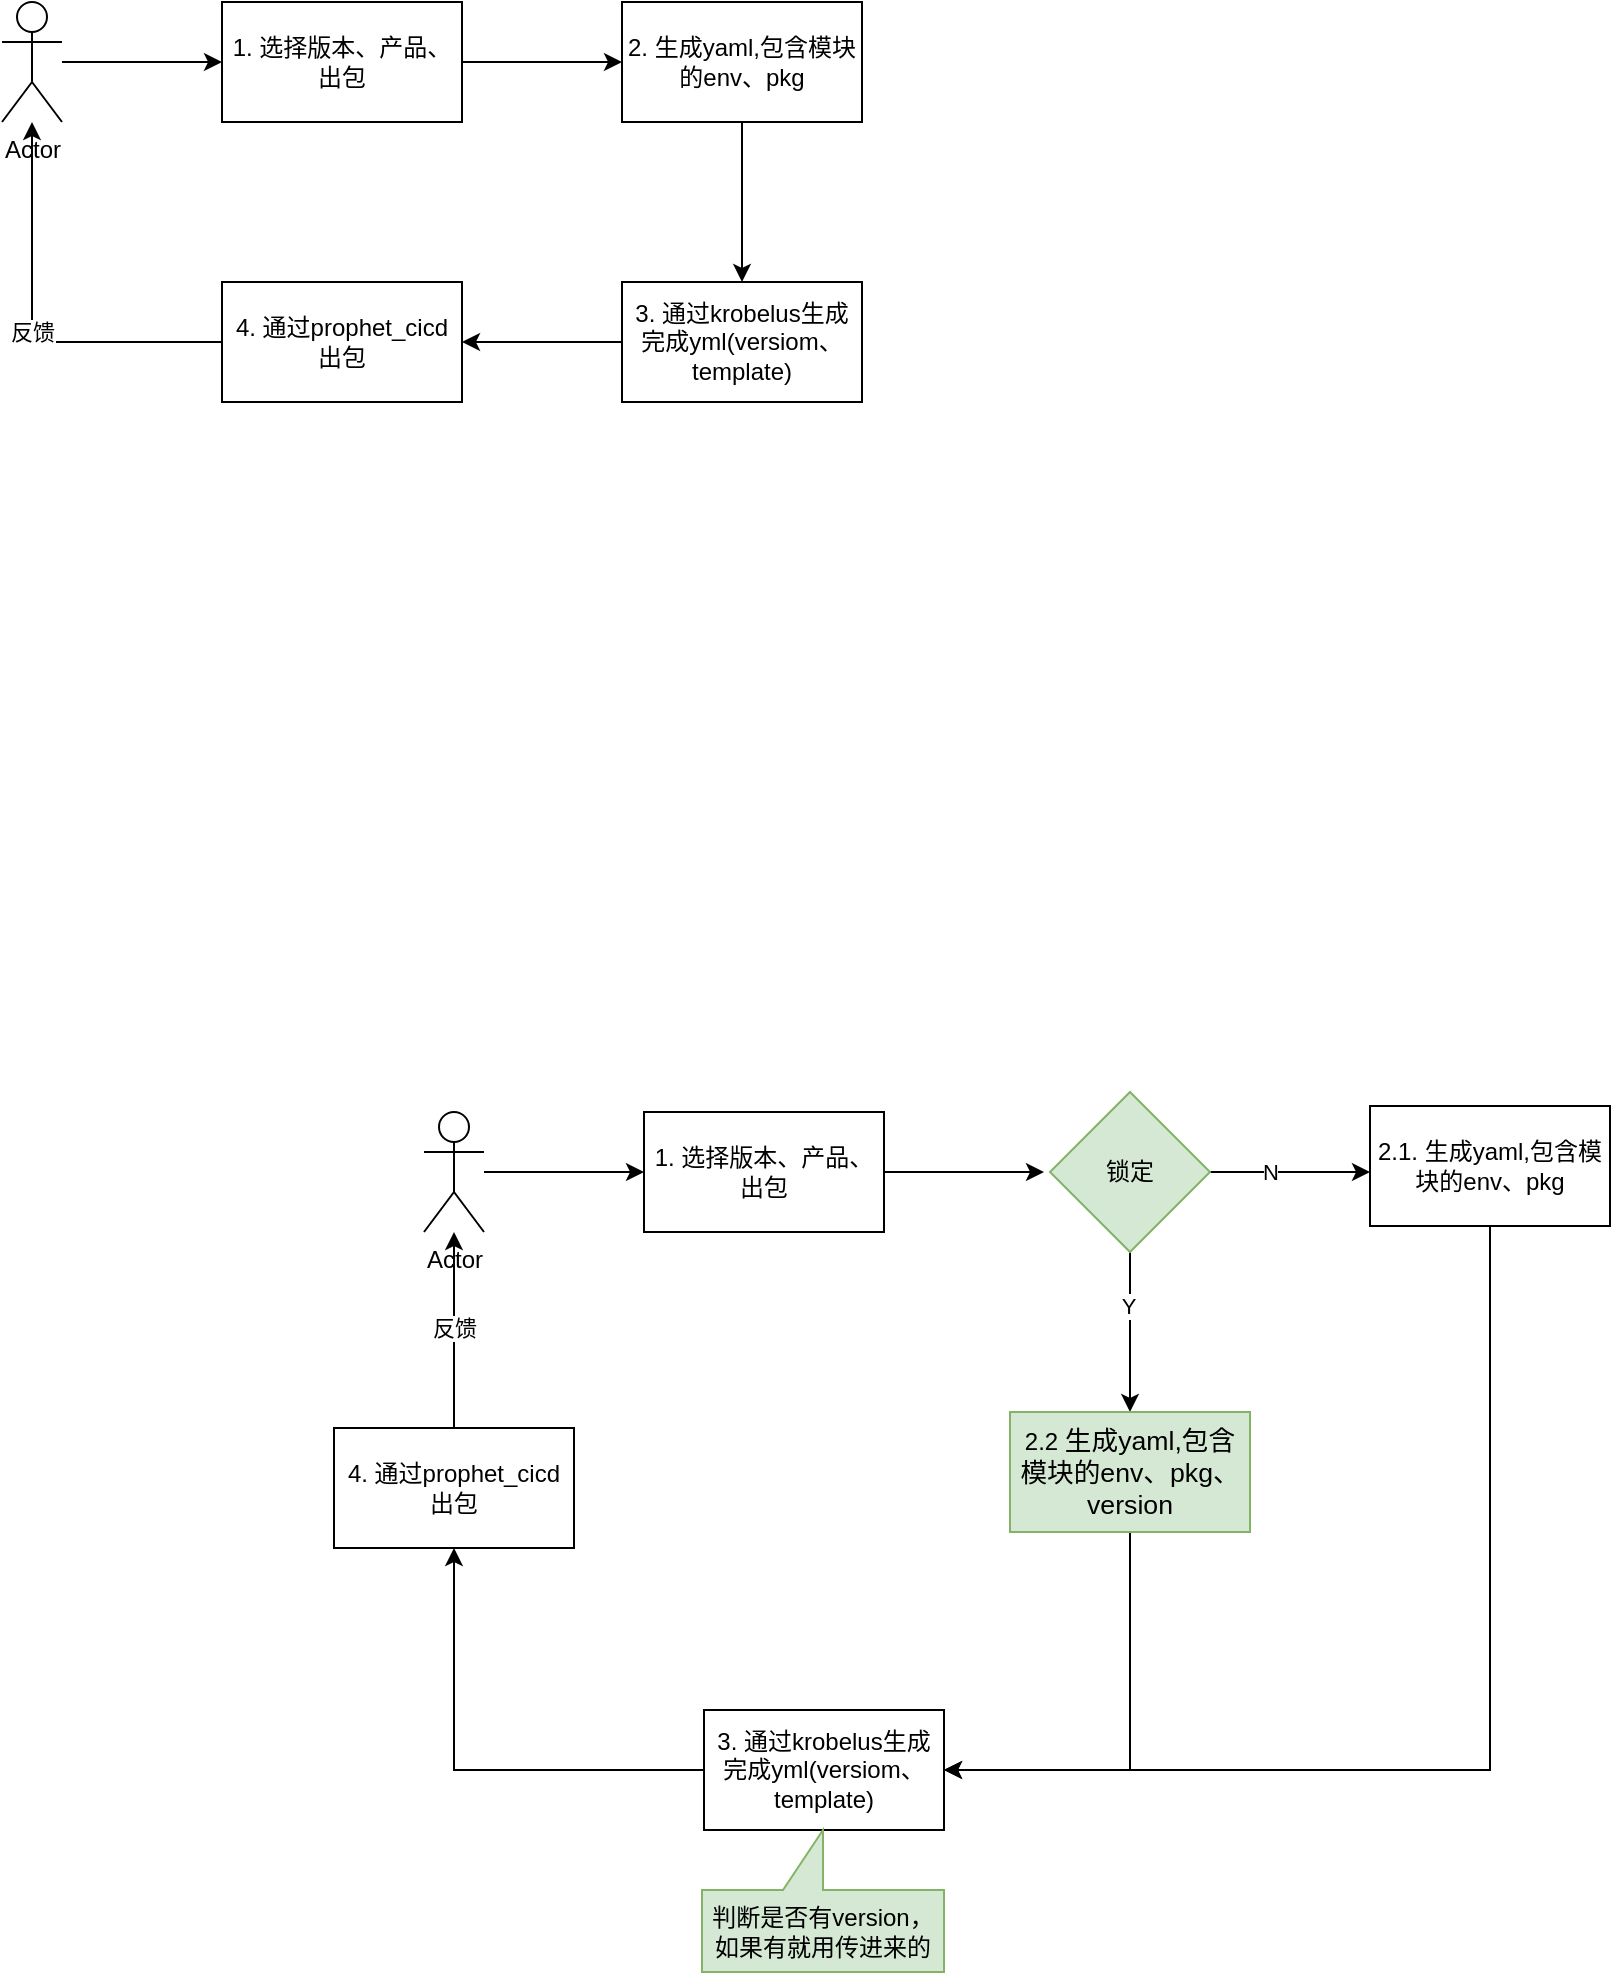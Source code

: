 <mxfile version="13.1.12" type="github">
  <diagram id="g7SANS_dqpfxIYA6omLV" name="第 1 页">
    <mxGraphModel dx="885" dy="562" grid="0" gridSize="10" guides="1" tooltips="1" connect="1" arrows="1" fold="1" page="0" pageScale="1" pageWidth="827" pageHeight="1169" math="0" shadow="0">
      <root>
        <mxCell id="0" />
        <mxCell id="1" parent="0" />
        <mxCell id="fOpxuhup4ot545M9HLos-3" value="" style="edgeStyle=orthogonalEdgeStyle;rounded=0;orthogonalLoop=1;jettySize=auto;html=1;" edge="1" parent="1" source="fOpxuhup4ot545M9HLos-1">
          <mxGeometry relative="1" as="geometry">
            <mxPoint x="200" y="170" as="targetPoint" />
          </mxGeometry>
        </mxCell>
        <mxCell id="fOpxuhup4ot545M9HLos-1" value="Actor" style="shape=umlActor;verticalLabelPosition=bottom;labelBackgroundColor=#ffffff;verticalAlign=top;html=1;outlineConnect=0;" vertex="1" parent="1">
          <mxGeometry x="90" y="140" width="30" height="60" as="geometry" />
        </mxCell>
        <mxCell id="fOpxuhup4ot545M9HLos-6" value="" style="edgeStyle=orthogonalEdgeStyle;rounded=0;orthogonalLoop=1;jettySize=auto;html=1;" edge="1" parent="1" source="fOpxuhup4ot545M9HLos-4" target="fOpxuhup4ot545M9HLos-5">
          <mxGeometry relative="1" as="geometry" />
        </mxCell>
        <mxCell id="fOpxuhup4ot545M9HLos-4" value="1. 选择版本、产品、出包" style="rounded=0;whiteSpace=wrap;html=1;" vertex="1" parent="1">
          <mxGeometry x="200" y="140" width="120" height="60" as="geometry" />
        </mxCell>
        <mxCell id="fOpxuhup4ot545M9HLos-8" value="" style="edgeStyle=orthogonalEdgeStyle;rounded=0;orthogonalLoop=1;jettySize=auto;html=1;" edge="1" parent="1" source="fOpxuhup4ot545M9HLos-5" target="fOpxuhup4ot545M9HLos-7">
          <mxGeometry relative="1" as="geometry" />
        </mxCell>
        <mxCell id="fOpxuhup4ot545M9HLos-5" value="2. 生成yaml,包含模块的env、pkg" style="rounded=0;whiteSpace=wrap;html=1;" vertex="1" parent="1">
          <mxGeometry x="400" y="140" width="120" height="60" as="geometry" />
        </mxCell>
        <mxCell id="fOpxuhup4ot545M9HLos-10" value="" style="edgeStyle=orthogonalEdgeStyle;rounded=0;orthogonalLoop=1;jettySize=auto;html=1;" edge="1" parent="1" source="fOpxuhup4ot545M9HLos-7" target="fOpxuhup4ot545M9HLos-9">
          <mxGeometry relative="1" as="geometry" />
        </mxCell>
        <mxCell id="fOpxuhup4ot545M9HLos-7" value="3. 通过krobelus生成完成yml(versiom、template)" style="rounded=0;whiteSpace=wrap;html=1;" vertex="1" parent="1">
          <mxGeometry x="400" y="280" width="120" height="60" as="geometry" />
        </mxCell>
        <mxCell id="fOpxuhup4ot545M9HLos-11" style="edgeStyle=orthogonalEdgeStyle;rounded=0;orthogonalLoop=1;jettySize=auto;html=1;" edge="1" parent="1" source="fOpxuhup4ot545M9HLos-9" target="fOpxuhup4ot545M9HLos-1">
          <mxGeometry relative="1" as="geometry" />
        </mxCell>
        <mxCell id="fOpxuhup4ot545M9HLos-12" value="反馈" style="edgeLabel;html=1;align=center;verticalAlign=middle;resizable=0;points=[];" vertex="1" connectable="0" parent="fOpxuhup4ot545M9HLos-11">
          <mxGeometry x="-0.074" y="-5" relative="1" as="geometry">
            <mxPoint x="-5" y="-5" as="offset" />
          </mxGeometry>
        </mxCell>
        <mxCell id="fOpxuhup4ot545M9HLos-9" value="4. 通过prophet_cicd出包" style="rounded=0;whiteSpace=wrap;html=1;" vertex="1" parent="1">
          <mxGeometry x="200" y="280" width="120" height="60" as="geometry" />
        </mxCell>
        <mxCell id="fOpxuhup4ot545M9HLos-15" value="" style="edgeStyle=orthogonalEdgeStyle;rounded=0;orthogonalLoop=1;jettySize=auto;html=1;" edge="1" source="fOpxuhup4ot545M9HLos-16" parent="1">
          <mxGeometry relative="1" as="geometry">
            <mxPoint x="411" y="725" as="targetPoint" />
          </mxGeometry>
        </mxCell>
        <mxCell id="fOpxuhup4ot545M9HLos-16" value="Actor" style="shape=umlActor;verticalLabelPosition=bottom;labelBackgroundColor=#ffffff;verticalAlign=top;html=1;outlineConnect=0;" vertex="1" parent="1">
          <mxGeometry x="301" y="695" width="30" height="60" as="geometry" />
        </mxCell>
        <mxCell id="fOpxuhup4ot545M9HLos-28" value="" style="edgeStyle=orthogonalEdgeStyle;rounded=0;orthogonalLoop=1;jettySize=auto;html=1;" edge="1" parent="1" source="fOpxuhup4ot545M9HLos-18">
          <mxGeometry relative="1" as="geometry">
            <mxPoint x="611" y="725" as="targetPoint" />
          </mxGeometry>
        </mxCell>
        <mxCell id="fOpxuhup4ot545M9HLos-18" value="1. 选择版本、产品、出包" style="rounded=0;whiteSpace=wrap;html=1;" vertex="1" parent="1">
          <mxGeometry x="411" y="695" width="120" height="60" as="geometry" />
        </mxCell>
        <mxCell id="fOpxuhup4ot545M9HLos-39" style="edgeStyle=orthogonalEdgeStyle;rounded=0;orthogonalLoop=1;jettySize=auto;html=1;entryX=1;entryY=0.5;entryDx=0;entryDy=0;" edge="1" parent="1" source="fOpxuhup4ot545M9HLos-20" target="fOpxuhup4ot545M9HLos-22">
          <mxGeometry relative="1" as="geometry">
            <Array as="points">
              <mxPoint x="834" y="1024" />
            </Array>
          </mxGeometry>
        </mxCell>
        <mxCell id="fOpxuhup4ot545M9HLos-20" value="2.1. 生成yaml,包含模块的env、pkg" style="rounded=0;whiteSpace=wrap;html=1;" vertex="1" parent="1">
          <mxGeometry x="774" y="692" width="120" height="60" as="geometry" />
        </mxCell>
        <mxCell id="fOpxuhup4ot545M9HLos-21" value="" style="edgeStyle=orthogonalEdgeStyle;rounded=0;orthogonalLoop=1;jettySize=auto;html=1;" edge="1" source="fOpxuhup4ot545M9HLos-22" target="fOpxuhup4ot545M9HLos-25" parent="1">
          <mxGeometry relative="1" as="geometry" />
        </mxCell>
        <mxCell id="fOpxuhup4ot545M9HLos-22" value="3. 通过krobelus生成完成yml(versiom、template)" style="rounded=0;whiteSpace=wrap;html=1;" vertex="1" parent="1">
          <mxGeometry x="441" y="994" width="120" height="60" as="geometry" />
        </mxCell>
        <mxCell id="fOpxuhup4ot545M9HLos-23" style="edgeStyle=orthogonalEdgeStyle;rounded=0;orthogonalLoop=1;jettySize=auto;html=1;" edge="1" source="fOpxuhup4ot545M9HLos-25" target="fOpxuhup4ot545M9HLos-16" parent="1">
          <mxGeometry relative="1" as="geometry" />
        </mxCell>
        <mxCell id="fOpxuhup4ot545M9HLos-24" value="反馈" style="edgeLabel;html=1;align=center;verticalAlign=middle;resizable=0;points=[];" vertex="1" connectable="0" parent="fOpxuhup4ot545M9HLos-23">
          <mxGeometry x="-0.074" y="-5" relative="1" as="geometry">
            <mxPoint x="-5" y="-5" as="offset" />
          </mxGeometry>
        </mxCell>
        <mxCell id="fOpxuhup4ot545M9HLos-25" value="4. 通过prophet_cicd出包" style="rounded=0;whiteSpace=wrap;html=1;" vertex="1" parent="1">
          <mxGeometry x="256" y="853" width="120" height="60" as="geometry" />
        </mxCell>
        <mxCell id="fOpxuhup4ot545M9HLos-31" value="" style="edgeStyle=orthogonalEdgeStyle;rounded=0;orthogonalLoop=1;jettySize=auto;html=1;" edge="1" parent="1" source="fOpxuhup4ot545M9HLos-29">
          <mxGeometry relative="1" as="geometry">
            <mxPoint x="774" y="725" as="targetPoint" />
          </mxGeometry>
        </mxCell>
        <mxCell id="fOpxuhup4ot545M9HLos-32" value="N" style="edgeLabel;html=1;align=center;verticalAlign=middle;resizable=0;points=[];" vertex="1" connectable="0" parent="fOpxuhup4ot545M9HLos-31">
          <mxGeometry x="-0.253" relative="1" as="geometry">
            <mxPoint as="offset" />
          </mxGeometry>
        </mxCell>
        <mxCell id="fOpxuhup4ot545M9HLos-34" value="" style="edgeStyle=orthogonalEdgeStyle;rounded=0;orthogonalLoop=1;jettySize=auto;html=1;" edge="1" parent="1" source="fOpxuhup4ot545M9HLos-29">
          <mxGeometry relative="1" as="geometry">
            <mxPoint x="654" y="845" as="targetPoint" />
          </mxGeometry>
        </mxCell>
        <mxCell id="fOpxuhup4ot545M9HLos-36" value="Y" style="edgeLabel;html=1;align=center;verticalAlign=middle;resizable=0;points=[];" vertex="1" connectable="0" parent="fOpxuhup4ot545M9HLos-34">
          <mxGeometry x="-0.33" y="-1" relative="1" as="geometry">
            <mxPoint as="offset" />
          </mxGeometry>
        </mxCell>
        <mxCell id="fOpxuhup4ot545M9HLos-29" value="锁定" style="rhombus;whiteSpace=wrap;html=1;fillColor=#d5e8d4;strokeColor=#82b366;" vertex="1" parent="1">
          <mxGeometry x="614" y="685" width="80" height="80" as="geometry" />
        </mxCell>
        <mxCell id="fOpxuhup4ot545M9HLos-40" style="edgeStyle=orthogonalEdgeStyle;rounded=0;orthogonalLoop=1;jettySize=auto;html=1;entryX=1;entryY=0.5;entryDx=0;entryDy=0;" edge="1" parent="1" source="fOpxuhup4ot545M9HLos-35" target="fOpxuhup4ot545M9HLos-22">
          <mxGeometry relative="1" as="geometry">
            <Array as="points">
              <mxPoint x="654" y="1024" />
            </Array>
          </mxGeometry>
        </mxCell>
        <mxCell id="fOpxuhup4ot545M9HLos-35" value="2.2&amp;nbsp;&lt;span style=&quot;font-size: 13.333px&quot;&gt;生成yaml,包含模块的env、pkg、version&lt;/span&gt;" style="rounded=0;whiteSpace=wrap;html=1;fillColor=#d5e8d4;strokeColor=#82b366;" vertex="1" parent="1">
          <mxGeometry x="594" y="845" width="120" height="60" as="geometry" />
        </mxCell>
        <mxCell id="fOpxuhup4ot545M9HLos-41" value="判断是否有version，如果有就用传进来的" style="shape=callout;whiteSpace=wrap;html=1;perimeter=calloutPerimeter;direction=west;fillColor=#d5e8d4;strokeColor=#82b366;" vertex="1" parent="1">
          <mxGeometry x="440" y="1054" width="121" height="71" as="geometry" />
        </mxCell>
      </root>
    </mxGraphModel>
  </diagram>
</mxfile>
